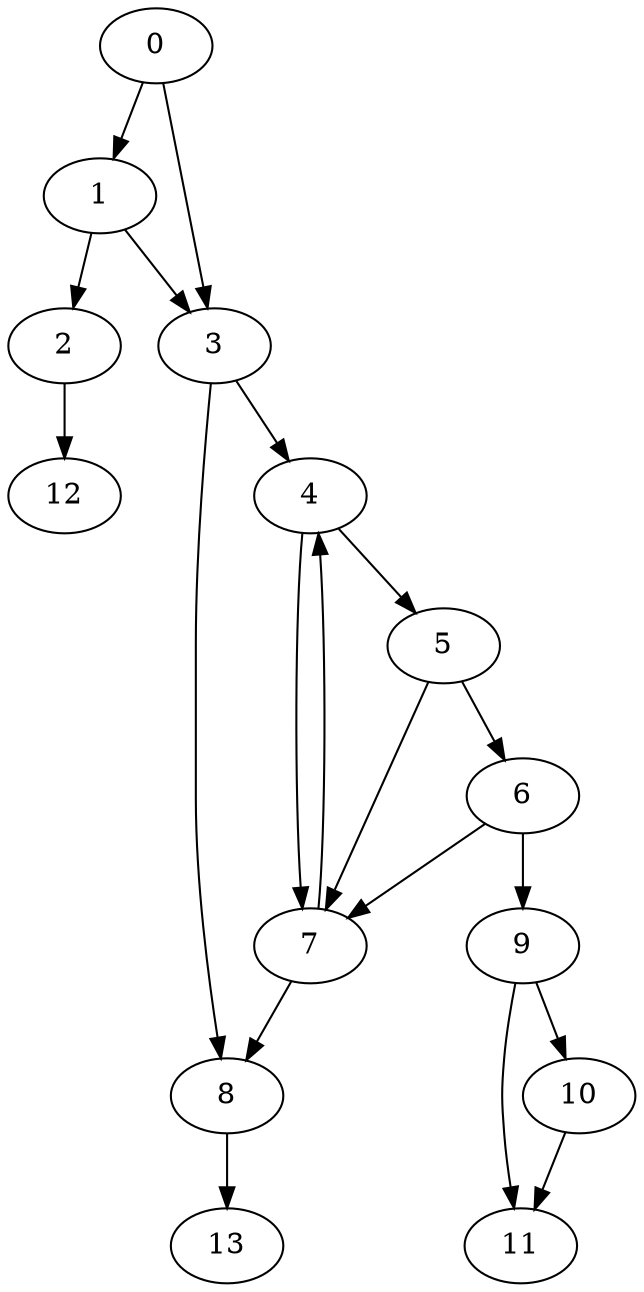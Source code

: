digraph {
	0
	1
	2
	3
	4
	5
	6
	7
	8
	9
	10
	11
	12
	13
	0 -> 1
	7 -> 8
	3 -> 8
	6 -> 9
	9 -> 11
	10 -> 11
	2 -> 12
	3 -> 4
	7 -> 4
	4 -> 5
	1 -> 2
	5 -> 6
	0 -> 3
	1 -> 3
	4 -> 7
	5 -> 7
	6 -> 7
	9 -> 10
	8 -> 13
}
